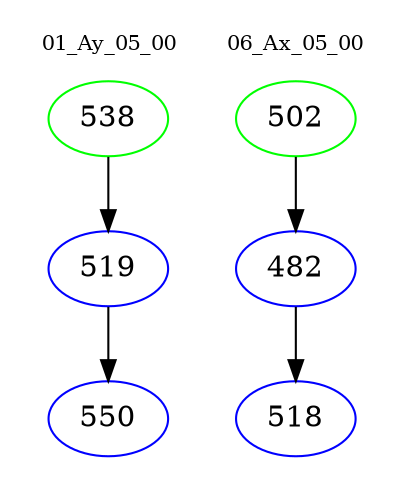 digraph{
subgraph cluster_0 {
color = white
label = "01_Ay_05_00";
fontsize=10;
T0_538 [label="538", color="green"]
T0_538 -> T0_519 [color="black"]
T0_519 [label="519", color="blue"]
T0_519 -> T0_550 [color="black"]
T0_550 [label="550", color="blue"]
}
subgraph cluster_1 {
color = white
label = "06_Ax_05_00";
fontsize=10;
T1_502 [label="502", color="green"]
T1_502 -> T1_482 [color="black"]
T1_482 [label="482", color="blue"]
T1_482 -> T1_518 [color="black"]
T1_518 [label="518", color="blue"]
}
}
